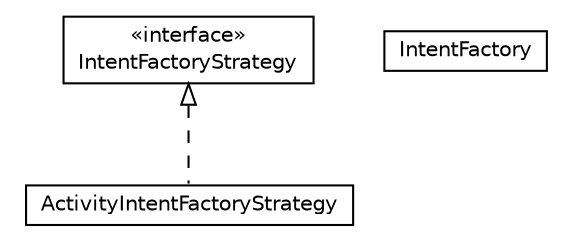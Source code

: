 #!/usr/local/bin/dot
#
# Class diagram 
# Generated by UMLGraph version 5.1 (http://www.umlgraph.org/)
#

digraph G {
	edge [fontname="Helvetica",fontsize=10,labelfontname="Helvetica",labelfontsize=10];
	node [fontname="Helvetica",fontsize=10,shape=plaintext];
	nodesep=0.25;
	ranksep=0.5;
	// org.androidtransfuse.intentFactory.IntentFactoryStrategy
	c155 [label=<<table title="org.androidtransfuse.intentFactory.IntentFactoryStrategy" border="0" cellborder="1" cellspacing="0" cellpadding="2" port="p" href="./IntentFactoryStrategy.html">
		<tr><td><table border="0" cellspacing="0" cellpadding="1">
<tr><td align="center" balign="center"> &#171;interface&#187; </td></tr>
<tr><td align="center" balign="center"> IntentFactoryStrategy </td></tr>
		</table></td></tr>
		</table>>, fontname="Helvetica", fontcolor="black", fontsize=10.0];
	// org.androidtransfuse.intentFactory.IntentFactory
	c156 [label=<<table title="org.androidtransfuse.intentFactory.IntentFactory" border="0" cellborder="1" cellspacing="0" cellpadding="2" port="p" href="./IntentFactory.html">
		<tr><td><table border="0" cellspacing="0" cellpadding="1">
<tr><td align="center" balign="center"> IntentFactory </td></tr>
		</table></td></tr>
		</table>>, fontname="Helvetica", fontcolor="black", fontsize=10.0];
	// org.androidtransfuse.intentFactory.ActivityIntentFactoryStrategy
	c157 [label=<<table title="org.androidtransfuse.intentFactory.ActivityIntentFactoryStrategy" border="0" cellborder="1" cellspacing="0" cellpadding="2" port="p" href="./ActivityIntentFactoryStrategy.html">
		<tr><td><table border="0" cellspacing="0" cellpadding="1">
<tr><td align="center" balign="center"> ActivityIntentFactoryStrategy </td></tr>
		</table></td></tr>
		</table>>, fontname="Helvetica", fontcolor="black", fontsize=10.0];
	//org.androidtransfuse.intentFactory.ActivityIntentFactoryStrategy implements org.androidtransfuse.intentFactory.IntentFactoryStrategy
	c155:p -> c157:p [dir=back,arrowtail=empty,style=dashed];
}

